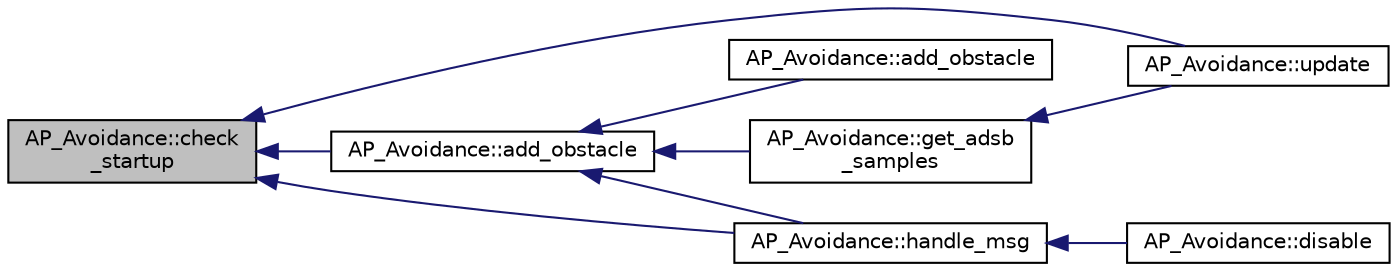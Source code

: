 digraph "AP_Avoidance::check_startup"
{
 // INTERACTIVE_SVG=YES
  edge [fontname="Helvetica",fontsize="10",labelfontname="Helvetica",labelfontsize="10"];
  node [fontname="Helvetica",fontsize="10",shape=record];
  rankdir="LR";
  Node1 [label="AP_Avoidance::check\l_startup",height=0.2,width=0.4,color="black", fillcolor="grey75", style="filled", fontcolor="black"];
  Node1 -> Node2 [dir="back",color="midnightblue",fontsize="10",style="solid",fontname="Helvetica"];
  Node2 [label="AP_Avoidance::add_obstacle",height=0.2,width=0.4,color="black", fillcolor="white", style="filled",URL="$classAP__Avoidance.html#a8205fe7958301bf7f039bf0ebe2ef76b"];
  Node2 -> Node3 [dir="back",color="midnightblue",fontsize="10",style="solid",fontname="Helvetica"];
  Node3 [label="AP_Avoidance::add_obstacle",height=0.2,width=0.4,color="black", fillcolor="white", style="filled",URL="$classAP__Avoidance.html#a20897f1792d996e094ed92b076fe7740"];
  Node2 -> Node4 [dir="back",color="midnightblue",fontsize="10",style="solid",fontname="Helvetica"];
  Node4 [label="AP_Avoidance::get_adsb\l_samples",height=0.2,width=0.4,color="black", fillcolor="white", style="filled",URL="$classAP__Avoidance.html#aaa2a7d298e4d0349bc423525c2f97bd3"];
  Node4 -> Node5 [dir="back",color="midnightblue",fontsize="10",style="solid",fontname="Helvetica"];
  Node5 [label="AP_Avoidance::update",height=0.2,width=0.4,color="black", fillcolor="white", style="filled",URL="$classAP__Avoidance.html#a37059296c298d5f6d9a5fb11bab4d329"];
  Node2 -> Node6 [dir="back",color="midnightblue",fontsize="10",style="solid",fontname="Helvetica"];
  Node6 [label="AP_Avoidance::handle_msg",height=0.2,width=0.4,color="black", fillcolor="white", style="filled",URL="$classAP__Avoidance.html#ad4c6e3d73abd681053400138e9bd94ee"];
  Node6 -> Node7 [dir="back",color="midnightblue",fontsize="10",style="solid",fontname="Helvetica"];
  Node7 [label="AP_Avoidance::disable",height=0.2,width=0.4,color="black", fillcolor="white", style="filled",URL="$classAP__Avoidance.html#a67dd17b2b39d80a09a84b62197581a7e"];
  Node1 -> Node6 [dir="back",color="midnightblue",fontsize="10",style="solid",fontname="Helvetica"];
  Node1 -> Node5 [dir="back",color="midnightblue",fontsize="10",style="solid",fontname="Helvetica"];
}

